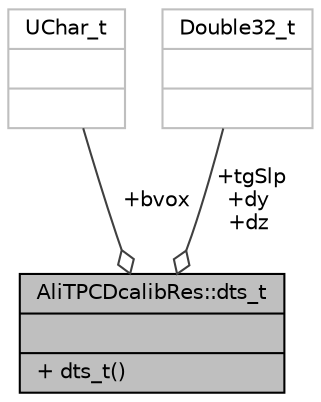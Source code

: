 digraph "AliTPCDcalibRes::dts_t"
{
 // INTERACTIVE_SVG=YES
  bgcolor="transparent";
  edge [fontname="Helvetica",fontsize="10",labelfontname="Helvetica",labelfontsize="10"];
  node [fontname="Helvetica",fontsize="10",shape=record];
  Node1 [label="{AliTPCDcalibRes::dts_t\n||+ dts_t()\l}",height=0.2,width=0.4,color="black", fillcolor="grey75", style="filled" fontcolor="black"];
  Node2 -> Node1 [color="grey25",fontsize="10",style="solid",label=" +bvox" ,arrowhead="odiamond",fontname="Helvetica"];
  Node2 [label="{UChar_t\n||}",height=0.2,width=0.4,color="grey75"];
  Node3 -> Node1 [color="grey25",fontsize="10",style="solid",label=" +tgSlp\n+dy\n+dz" ,arrowhead="odiamond",fontname="Helvetica"];
  Node3 [label="{Double32_t\n||}",height=0.2,width=0.4,color="grey75"];
}
